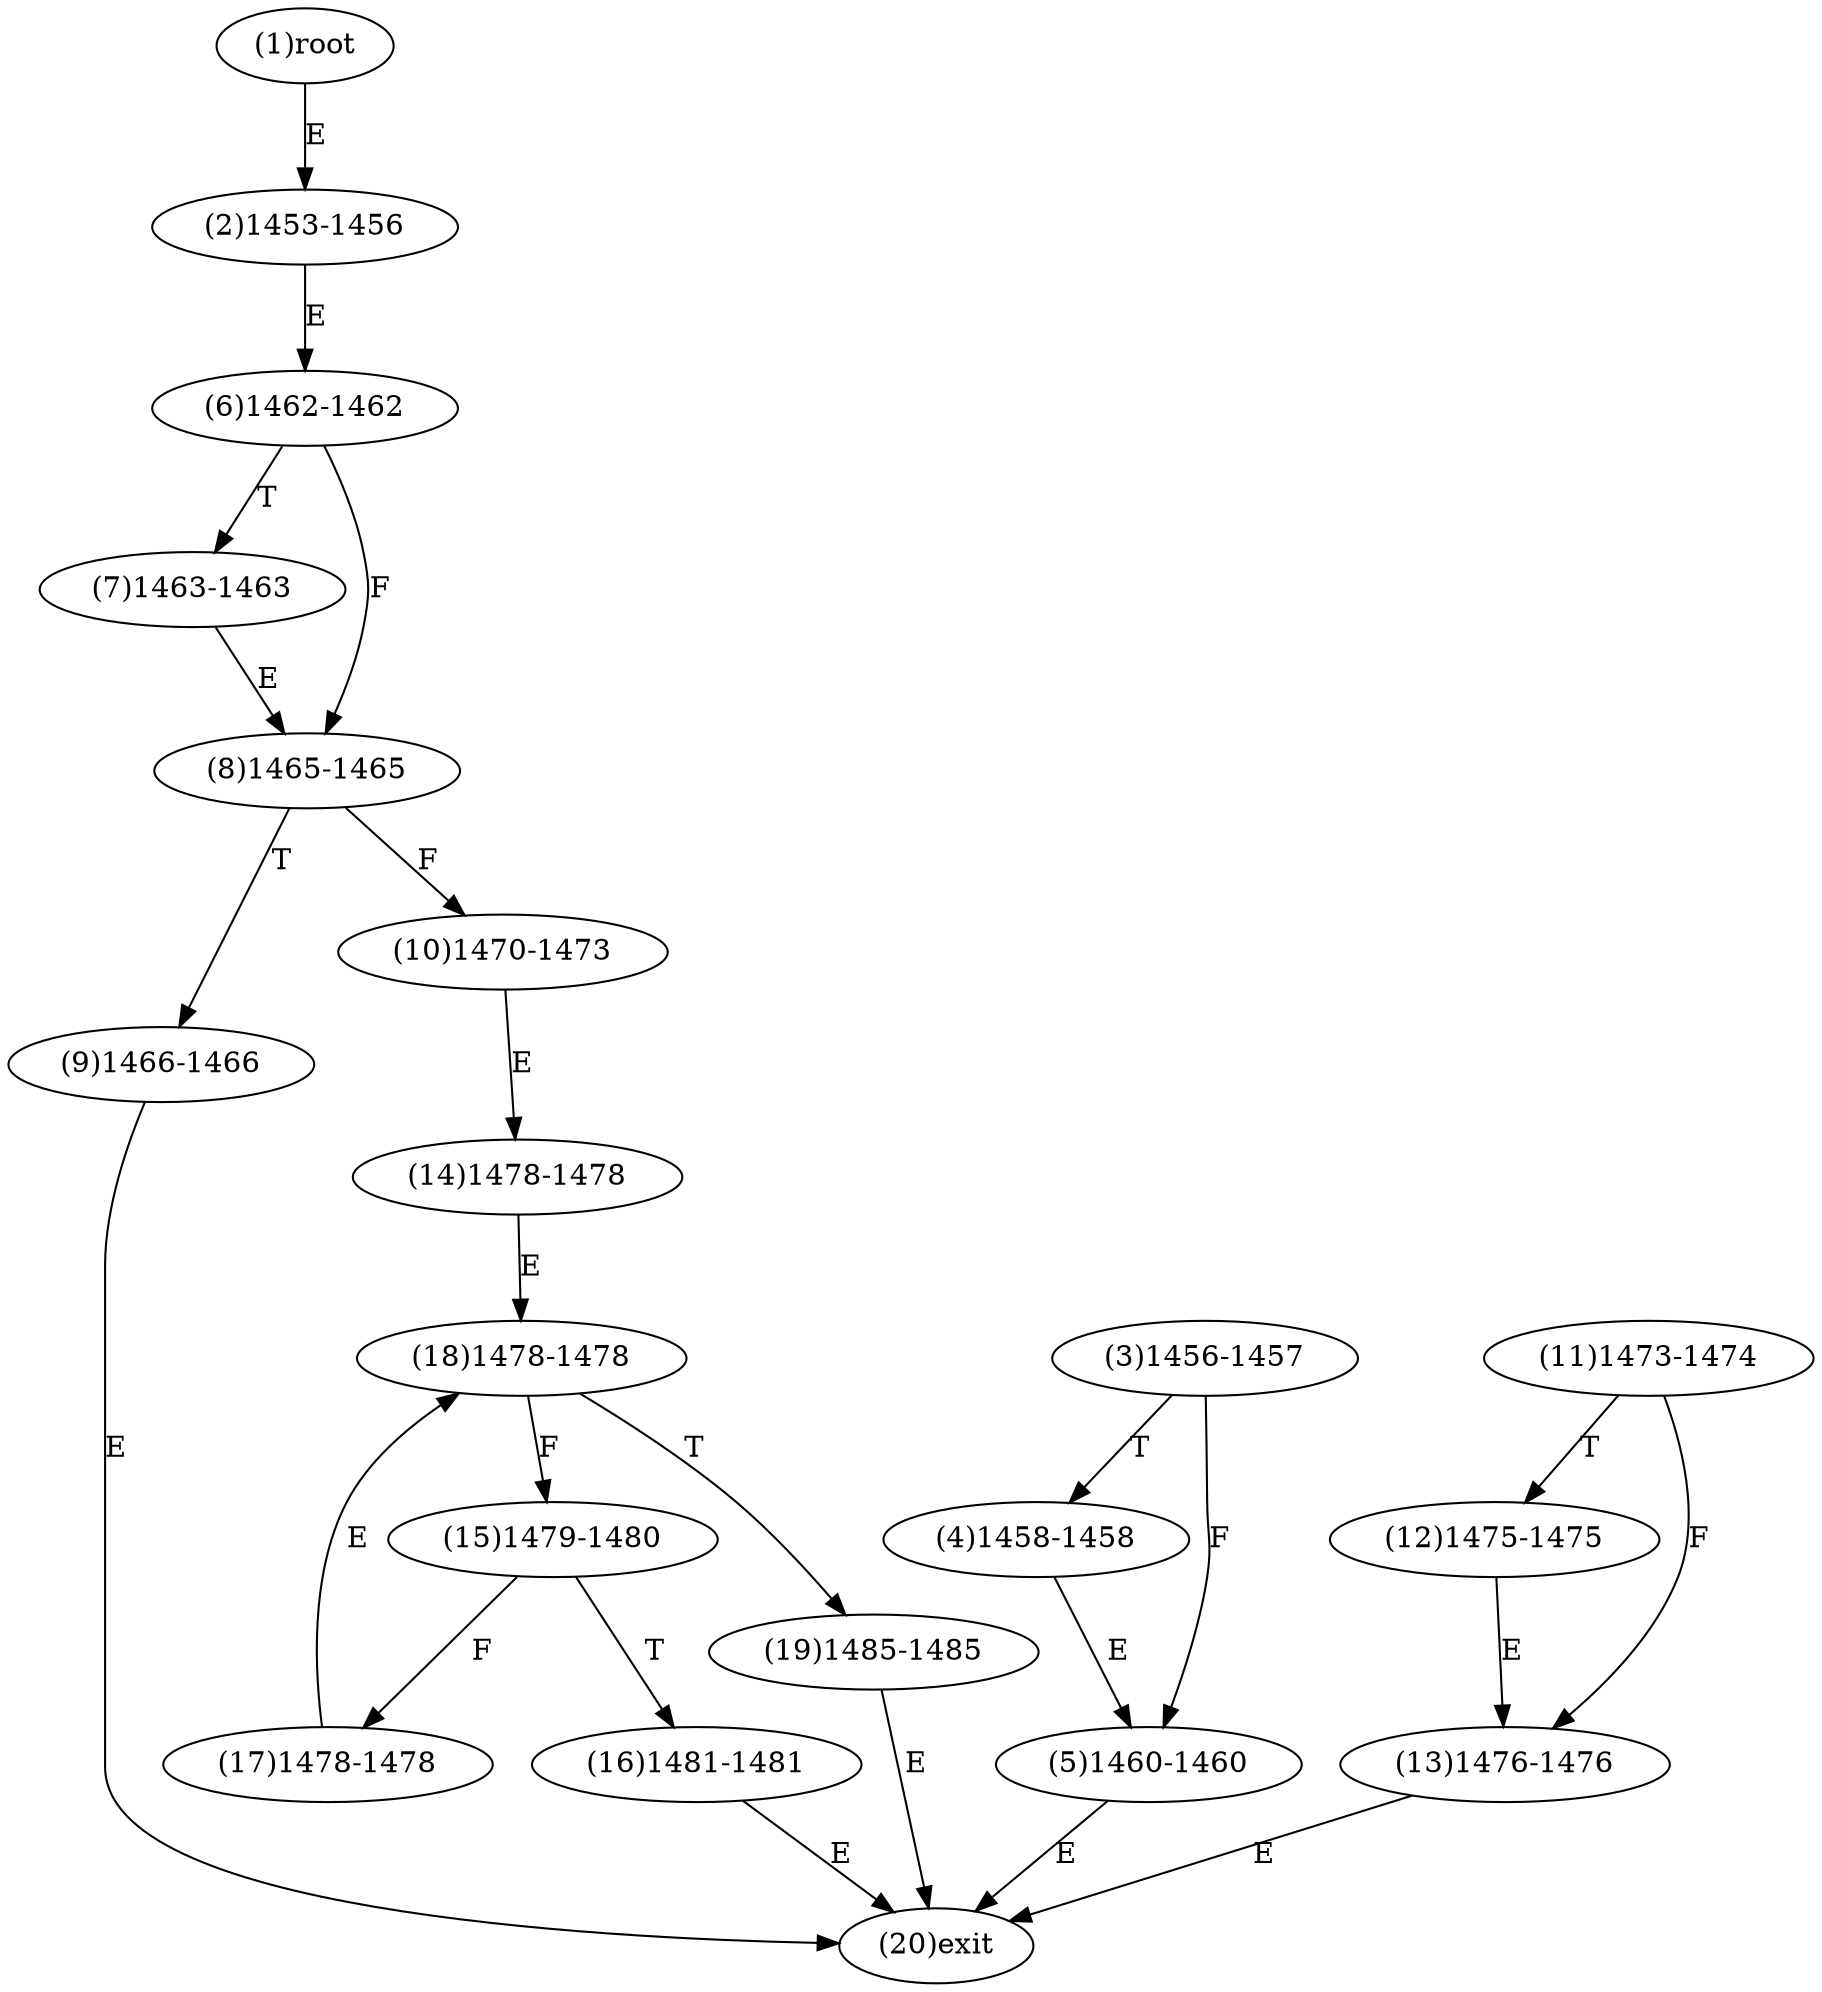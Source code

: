 digraph "" { 
1[ label="(1)root"];
2[ label="(2)1453-1456"];
3[ label="(3)1456-1457"];
4[ label="(4)1458-1458"];
5[ label="(5)1460-1460"];
6[ label="(6)1462-1462"];
7[ label="(7)1463-1463"];
8[ label="(8)1465-1465"];
9[ label="(9)1466-1466"];
10[ label="(10)1470-1473"];
11[ label="(11)1473-1474"];
12[ label="(12)1475-1475"];
13[ label="(13)1476-1476"];
14[ label="(14)1478-1478"];
15[ label="(15)1479-1480"];
17[ label="(17)1478-1478"];
16[ label="(16)1481-1481"];
19[ label="(19)1485-1485"];
18[ label="(18)1478-1478"];
20[ label="(20)exit"];
1->2[ label="E"];
2->6[ label="E"];
3->5[ label="F"];
3->4[ label="T"];
4->5[ label="E"];
5->20[ label="E"];
6->8[ label="F"];
6->7[ label="T"];
7->8[ label="E"];
8->10[ label="F"];
8->9[ label="T"];
9->20[ label="E"];
10->14[ label="E"];
11->13[ label="F"];
11->12[ label="T"];
12->13[ label="E"];
13->20[ label="E"];
14->18[ label="E"];
15->17[ label="F"];
15->16[ label="T"];
16->20[ label="E"];
17->18[ label="E"];
18->15[ label="F"];
18->19[ label="T"];
19->20[ label="E"];
}